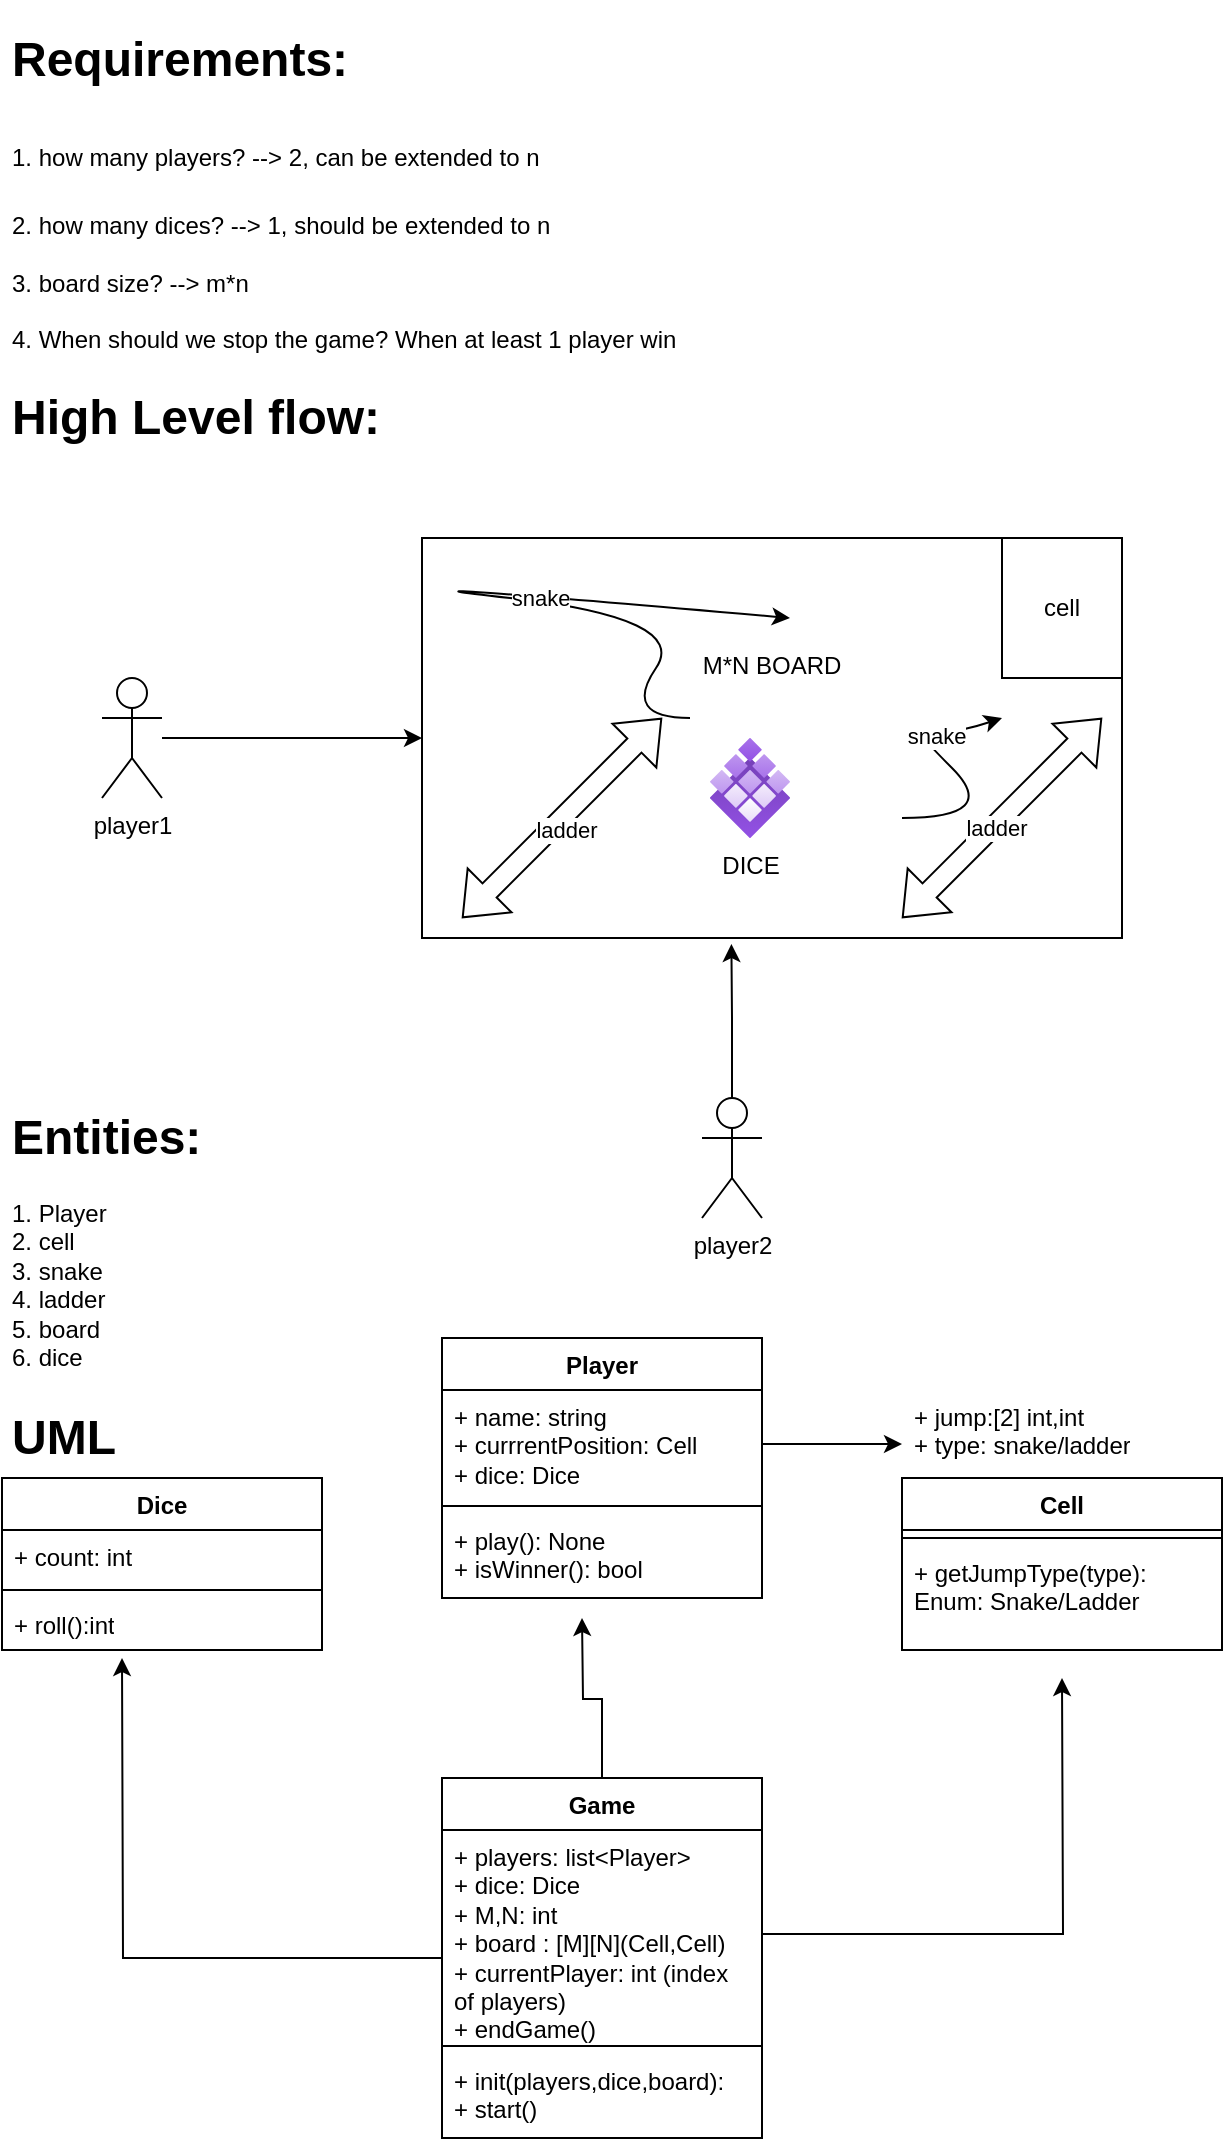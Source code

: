 <mxfile version="21.4.0" type="github">
  <diagram name="Page-1" id="3cL542mGt9Voy9gazgT4">
    <mxGraphModel dx="1710" dy="1020" grid="1" gridSize="10" guides="1" tooltips="1" connect="1" arrows="1" fold="1" page="1" pageScale="1" pageWidth="827" pageHeight="1169" math="0" shadow="0">
      <root>
        <mxCell id="0" />
        <mxCell id="1" parent="0" />
        <mxCell id="5wWQxlyxjnPXYl-LiN4J-1" value="&lt;h1&gt;&lt;span style=&quot;background-color: initial;&quot;&gt;Requirements:&lt;/span&gt;&lt;/h1&gt;&lt;h1&gt;&lt;span style=&quot;font-size: 12px; font-weight: 400;&quot;&gt;1. how many players? --&amp;gt; 2, can be extended to n&lt;/span&gt;&lt;/h1&gt;&lt;div&gt;&lt;span style=&quot;font-size: 12px; font-weight: 400;&quot;&gt;2. how many dices? --&amp;gt; 1, should be extended to n&lt;/span&gt;&lt;/div&gt;&lt;div&gt;&lt;span style=&quot;font-size: 12px; font-weight: 400;&quot;&gt;&lt;br&gt;&lt;/span&gt;&lt;/div&gt;&lt;div&gt;&lt;span style=&quot;font-size: 12px; font-weight: 400;&quot;&gt;3. board size? --&amp;gt; m*n&lt;/span&gt;&lt;/div&gt;&lt;div&gt;&lt;span style=&quot;font-size: 12px; font-weight: 400;&quot;&gt;&lt;br&gt;&lt;/span&gt;&lt;/div&gt;&lt;div&gt;&lt;span style=&quot;font-size: 12px; font-weight: 400;&quot;&gt;4. When should we stop the game? When at least 1 player win&lt;/span&gt;&lt;/div&gt;" style="text;html=1;strokeColor=none;fillColor=none;spacing=5;spacingTop=-20;whiteSpace=wrap;overflow=hidden;rounded=0;" vertex="1" parent="1">
          <mxGeometry x="20" y="21" width="360" height="179" as="geometry" />
        </mxCell>
        <mxCell id="5wWQxlyxjnPXYl-LiN4J-2" value="&lt;h1&gt;&lt;span style=&quot;background-color: initial;&quot;&gt;High Level flow:&lt;/span&gt;&lt;/h1&gt;" style="text;html=1;strokeColor=none;fillColor=none;spacing=5;spacingTop=-20;whiteSpace=wrap;overflow=hidden;rounded=0;" vertex="1" parent="1">
          <mxGeometry x="20" y="200" width="510" height="50" as="geometry" />
        </mxCell>
        <mxCell id="5wWQxlyxjnPXYl-LiN4J-11" style="edgeStyle=orthogonalEdgeStyle;rounded=0;orthogonalLoop=1;jettySize=auto;html=1;entryX=0.442;entryY=1.015;entryDx=0;entryDy=0;entryPerimeter=0;" edge="1" parent="1" source="5wWQxlyxjnPXYl-LiN4J-3" target="5wWQxlyxjnPXYl-LiN4J-8">
          <mxGeometry relative="1" as="geometry" />
        </mxCell>
        <mxCell id="5wWQxlyxjnPXYl-LiN4J-3" value="player2" style="shape=umlActor;verticalLabelPosition=bottom;verticalAlign=top;html=1;outlineConnect=0;" vertex="1" parent="1">
          <mxGeometry x="370" y="560" width="30" height="60" as="geometry" />
        </mxCell>
        <mxCell id="5wWQxlyxjnPXYl-LiN4J-10" style="edgeStyle=orthogonalEdgeStyle;rounded=0;orthogonalLoop=1;jettySize=auto;html=1;" edge="1" parent="1" source="5wWQxlyxjnPXYl-LiN4J-4" target="5wWQxlyxjnPXYl-LiN4J-8">
          <mxGeometry relative="1" as="geometry" />
        </mxCell>
        <mxCell id="5wWQxlyxjnPXYl-LiN4J-4" value="player1" style="shape=umlActor;verticalLabelPosition=bottom;verticalAlign=top;html=1;outlineConnect=0;" vertex="1" parent="1">
          <mxGeometry x="70" y="350" width="30" height="60" as="geometry" />
        </mxCell>
        <mxCell id="5wWQxlyxjnPXYl-LiN4J-8" value="M*N BOARD&lt;br&gt;&lt;br&gt;&lt;br&gt;&lt;br&gt;&lt;br&gt;&lt;br&gt;" style="rounded=0;whiteSpace=wrap;html=1;" vertex="1" parent="1">
          <mxGeometry x="230" y="280" width="350" height="200" as="geometry" />
        </mxCell>
        <mxCell id="5wWQxlyxjnPXYl-LiN4J-9" value="DICE" style="image;sketch=0;aspect=fixed;html=1;points=[];align=center;fontSize=12;image=img/lib/mscae/DC_OS.svg;" vertex="1" parent="1">
          <mxGeometry x="374" y="380" width="40" height="50" as="geometry" />
        </mxCell>
        <mxCell id="5wWQxlyxjnPXYl-LiN4J-12" value="" style="curved=1;endArrow=classic;html=1;rounded=0;" edge="1" parent="1">
          <mxGeometry width="50" height="50" relative="1" as="geometry">
            <mxPoint x="470" y="420" as="sourcePoint" />
            <mxPoint x="520" y="370" as="targetPoint" />
            <Array as="points">
              <mxPoint x="520" y="420" />
              <mxPoint x="470" y="370" />
              <mxPoint x="490" y="380" />
            </Array>
          </mxGeometry>
        </mxCell>
        <mxCell id="5wWQxlyxjnPXYl-LiN4J-21" value="snake" style="edgeLabel;html=1;align=center;verticalAlign=middle;resizable=0;points=[];" vertex="1" connectable="0" parent="5wWQxlyxjnPXYl-LiN4J-12">
          <mxGeometry x="0.597" relative="1" as="geometry">
            <mxPoint as="offset" />
          </mxGeometry>
        </mxCell>
        <mxCell id="5wWQxlyxjnPXYl-LiN4J-13" value="" style="curved=1;endArrow=classic;html=1;rounded=0;" edge="1" parent="1">
          <mxGeometry width="50" height="50" relative="1" as="geometry">
            <mxPoint x="364" y="370" as="sourcePoint" />
            <mxPoint x="414" y="320" as="targetPoint" />
            <Array as="points">
              <mxPoint x="330" y="370" />
              <mxPoint x="364" y="320" />
              <mxPoint x="184" y="300" />
            </Array>
          </mxGeometry>
        </mxCell>
        <mxCell id="5wWQxlyxjnPXYl-LiN4J-20" value="snake" style="edgeLabel;html=1;align=center;verticalAlign=middle;resizable=0;points=[];" vertex="1" connectable="0" parent="5wWQxlyxjnPXYl-LiN4J-13">
          <mxGeometry x="0.503" y="-1" relative="1" as="geometry">
            <mxPoint as="offset" />
          </mxGeometry>
        </mxCell>
        <mxCell id="5wWQxlyxjnPXYl-LiN4J-14" value="" style="shape=flexArrow;endArrow=classic;startArrow=classic;html=1;rounded=0;" edge="1" parent="1">
          <mxGeometry width="100" height="100" relative="1" as="geometry">
            <mxPoint x="250" y="470" as="sourcePoint" />
            <mxPoint x="350" y="370" as="targetPoint" />
          </mxGeometry>
        </mxCell>
        <mxCell id="5wWQxlyxjnPXYl-LiN4J-19" value="ladder" style="edgeLabel;html=1;align=center;verticalAlign=middle;resizable=0;points=[];" vertex="1" connectable="0" parent="5wWQxlyxjnPXYl-LiN4J-14">
          <mxGeometry x="-0.03" y="-4" relative="1" as="geometry">
            <mxPoint y="1" as="offset" />
          </mxGeometry>
        </mxCell>
        <mxCell id="5wWQxlyxjnPXYl-LiN4J-15" value="" style="shape=flexArrow;endArrow=classic;startArrow=classic;html=1;rounded=0;" edge="1" parent="1">
          <mxGeometry width="100" height="100" relative="1" as="geometry">
            <mxPoint x="470" y="470" as="sourcePoint" />
            <mxPoint x="570" y="370" as="targetPoint" />
          </mxGeometry>
        </mxCell>
        <mxCell id="5wWQxlyxjnPXYl-LiN4J-18" value="ladder&lt;br&gt;" style="edgeLabel;html=1;align=center;verticalAlign=middle;resizable=0;points=[];" vertex="1" connectable="0" parent="5wWQxlyxjnPXYl-LiN4J-15">
          <mxGeometry x="-0.08" y="-1" relative="1" as="geometry">
            <mxPoint as="offset" />
          </mxGeometry>
        </mxCell>
        <mxCell id="5wWQxlyxjnPXYl-LiN4J-16" value="&lt;h1&gt;Entities:&lt;/h1&gt;&lt;div&gt;1. Player&lt;/div&gt;&lt;div&gt;2. cell&lt;/div&gt;&lt;div&gt;3. snake&lt;/div&gt;&lt;div&gt;4. ladder&lt;/div&gt;&lt;div&gt;5. board&lt;/div&gt;&lt;div&gt;6. dice&lt;/div&gt;" style="text;html=1;strokeColor=none;fillColor=none;spacing=5;spacingTop=-20;whiteSpace=wrap;overflow=hidden;rounded=0;" vertex="1" parent="1">
          <mxGeometry x="20" y="560" width="120" height="150" as="geometry" />
        </mxCell>
        <mxCell id="5wWQxlyxjnPXYl-LiN4J-17" value="cell" style="rounded=0;whiteSpace=wrap;html=1;" vertex="1" parent="1">
          <mxGeometry x="520" y="280" width="60" height="70" as="geometry" />
        </mxCell>
        <mxCell id="5wWQxlyxjnPXYl-LiN4J-22" value="&lt;h1&gt;UML&lt;/h1&gt;" style="text;html=1;strokeColor=none;fillColor=none;spacing=5;spacingTop=-20;whiteSpace=wrap;overflow=hidden;rounded=0;" vertex="1" parent="1">
          <mxGeometry x="20" y="710" width="80" height="40" as="geometry" />
        </mxCell>
        <mxCell id="5wWQxlyxjnPXYl-LiN4J-26" value="Player" style="swimlane;fontStyle=1;align=center;verticalAlign=top;childLayout=stackLayout;horizontal=1;startSize=26;horizontalStack=0;resizeParent=1;resizeParentMax=0;resizeLast=0;collapsible=1;marginBottom=0;whiteSpace=wrap;html=1;" vertex="1" parent="1">
          <mxGeometry x="240" y="680" width="160" height="130" as="geometry" />
        </mxCell>
        <mxCell id="5wWQxlyxjnPXYl-LiN4J-27" value="+ name: string&lt;br&gt;+ currrentPosition: Cell&lt;br&gt;+ dice: Dice" style="text;strokeColor=none;fillColor=none;align=left;verticalAlign=top;spacingLeft=4;spacingRight=4;overflow=hidden;rotatable=0;points=[[0,0.5],[1,0.5]];portConstraint=eastwest;whiteSpace=wrap;html=1;" vertex="1" parent="5wWQxlyxjnPXYl-LiN4J-26">
          <mxGeometry y="26" width="160" height="54" as="geometry" />
        </mxCell>
        <mxCell id="5wWQxlyxjnPXYl-LiN4J-28" value="" style="line;strokeWidth=1;fillColor=none;align=left;verticalAlign=middle;spacingTop=-1;spacingLeft=3;spacingRight=3;rotatable=0;labelPosition=right;points=[];portConstraint=eastwest;strokeColor=inherit;" vertex="1" parent="5wWQxlyxjnPXYl-LiN4J-26">
          <mxGeometry y="80" width="160" height="8" as="geometry" />
        </mxCell>
        <mxCell id="5wWQxlyxjnPXYl-LiN4J-29" value="+ play(): None&lt;br&gt;+ isWinner(): bool" style="text;strokeColor=none;fillColor=none;align=left;verticalAlign=top;spacingLeft=4;spacingRight=4;overflow=hidden;rotatable=0;points=[[0,0.5],[1,0.5]];portConstraint=eastwest;whiteSpace=wrap;html=1;" vertex="1" parent="5wWQxlyxjnPXYl-LiN4J-26">
          <mxGeometry y="88" width="160" height="42" as="geometry" />
        </mxCell>
        <mxCell id="5wWQxlyxjnPXYl-LiN4J-30" value="Cell" style="swimlane;fontStyle=1;align=center;verticalAlign=top;childLayout=stackLayout;horizontal=1;startSize=26;horizontalStack=0;resizeParent=1;resizeParentMax=0;resizeLast=0;collapsible=1;marginBottom=0;whiteSpace=wrap;html=1;" vertex="1" parent="1">
          <mxGeometry x="470" y="750" width="160" height="86" as="geometry" />
        </mxCell>
        <mxCell id="5wWQxlyxjnPXYl-LiN4J-32" value="" style="line;strokeWidth=1;fillColor=none;align=left;verticalAlign=middle;spacingTop=-1;spacingLeft=3;spacingRight=3;rotatable=0;labelPosition=right;points=[];portConstraint=eastwest;strokeColor=inherit;" vertex="1" parent="5wWQxlyxjnPXYl-LiN4J-30">
          <mxGeometry y="26" width="160" height="8" as="geometry" />
        </mxCell>
        <mxCell id="5wWQxlyxjnPXYl-LiN4J-33" value="+ getJumpType(type): Enum: Snake/Ladder" style="text;strokeColor=none;fillColor=none;align=left;verticalAlign=top;spacingLeft=4;spacingRight=4;overflow=hidden;rotatable=0;points=[[0,0.5],[1,0.5]];portConstraint=eastwest;whiteSpace=wrap;html=1;" vertex="1" parent="5wWQxlyxjnPXYl-LiN4J-30">
          <mxGeometry y="34" width="160" height="52" as="geometry" />
        </mxCell>
        <mxCell id="5wWQxlyxjnPXYl-LiN4J-42" style="edgeStyle=orthogonalEdgeStyle;rounded=0;orthogonalLoop=1;jettySize=auto;html=1;" edge="1" parent="1" source="5wWQxlyxjnPXYl-LiN4J-27" target="5wWQxlyxjnPXYl-LiN4J-31">
          <mxGeometry relative="1" as="geometry" />
        </mxCell>
        <mxCell id="5wWQxlyxjnPXYl-LiN4J-43" value="Dice" style="swimlane;fontStyle=1;align=center;verticalAlign=top;childLayout=stackLayout;horizontal=1;startSize=26;horizontalStack=0;resizeParent=1;resizeParentMax=0;resizeLast=0;collapsible=1;marginBottom=0;whiteSpace=wrap;html=1;" vertex="1" parent="1">
          <mxGeometry x="20" y="750" width="160" height="86" as="geometry" />
        </mxCell>
        <mxCell id="5wWQxlyxjnPXYl-LiN4J-44" value="+ count: int" style="text;strokeColor=none;fillColor=none;align=left;verticalAlign=top;spacingLeft=4;spacingRight=4;overflow=hidden;rotatable=0;points=[[0,0.5],[1,0.5]];portConstraint=eastwest;whiteSpace=wrap;html=1;" vertex="1" parent="5wWQxlyxjnPXYl-LiN4J-43">
          <mxGeometry y="26" width="160" height="26" as="geometry" />
        </mxCell>
        <mxCell id="5wWQxlyxjnPXYl-LiN4J-45" value="" style="line;strokeWidth=1;fillColor=none;align=left;verticalAlign=middle;spacingTop=-1;spacingLeft=3;spacingRight=3;rotatable=0;labelPosition=right;points=[];portConstraint=eastwest;strokeColor=inherit;" vertex="1" parent="5wWQxlyxjnPXYl-LiN4J-43">
          <mxGeometry y="52" width="160" height="8" as="geometry" />
        </mxCell>
        <mxCell id="5wWQxlyxjnPXYl-LiN4J-46" value="+ roll():int" style="text;strokeColor=none;fillColor=none;align=left;verticalAlign=top;spacingLeft=4;spacingRight=4;overflow=hidden;rotatable=0;points=[[0,0.5],[1,0.5]];portConstraint=eastwest;whiteSpace=wrap;html=1;" vertex="1" parent="5wWQxlyxjnPXYl-LiN4J-43">
          <mxGeometry y="60" width="160" height="26" as="geometry" />
        </mxCell>
        <mxCell id="5wWQxlyxjnPXYl-LiN4J-55" style="edgeStyle=orthogonalEdgeStyle;rounded=0;orthogonalLoop=1;jettySize=auto;html=1;" edge="1" parent="1" source="5wWQxlyxjnPXYl-LiN4J-47">
          <mxGeometry relative="1" as="geometry">
            <mxPoint x="80" y="840" as="targetPoint" />
          </mxGeometry>
        </mxCell>
        <mxCell id="5wWQxlyxjnPXYl-LiN4J-59" style="edgeStyle=orthogonalEdgeStyle;rounded=0;orthogonalLoop=1;jettySize=auto;html=1;" edge="1" parent="1" source="5wWQxlyxjnPXYl-LiN4J-47">
          <mxGeometry relative="1" as="geometry">
            <mxPoint x="310" y="820" as="targetPoint" />
          </mxGeometry>
        </mxCell>
        <mxCell id="5wWQxlyxjnPXYl-LiN4J-47" value="Game" style="swimlane;fontStyle=1;align=center;verticalAlign=top;childLayout=stackLayout;horizontal=1;startSize=26;horizontalStack=0;resizeParent=1;resizeParentMax=0;resizeLast=0;collapsible=1;marginBottom=0;whiteSpace=wrap;html=1;" vertex="1" parent="1">
          <mxGeometry x="240" y="900" width="160" height="180" as="geometry" />
        </mxCell>
        <mxCell id="5wWQxlyxjnPXYl-LiN4J-60" style="edgeStyle=orthogonalEdgeStyle;rounded=0;orthogonalLoop=1;jettySize=auto;html=1;" edge="1" parent="5wWQxlyxjnPXYl-LiN4J-47" source="5wWQxlyxjnPXYl-LiN4J-48">
          <mxGeometry relative="1" as="geometry">
            <mxPoint x="310" y="-50" as="targetPoint" />
          </mxGeometry>
        </mxCell>
        <mxCell id="5wWQxlyxjnPXYl-LiN4J-48" value="+ players: list&amp;lt;Player&amp;gt;&lt;br&gt;+ dice: Dice&lt;br&gt;+ M,N: int&lt;br&gt;+ board : [M][N](Cell,Cell)&lt;br&gt;+ currentPlayer: int (index of players)&lt;br&gt;+ endGame()" style="text;strokeColor=none;fillColor=none;align=left;verticalAlign=top;spacingLeft=4;spacingRight=4;overflow=hidden;rotatable=0;points=[[0,0.5],[1,0.5]];portConstraint=eastwest;whiteSpace=wrap;html=1;" vertex="1" parent="5wWQxlyxjnPXYl-LiN4J-47">
          <mxGeometry y="26" width="160" height="104" as="geometry" />
        </mxCell>
        <mxCell id="5wWQxlyxjnPXYl-LiN4J-49" value="" style="line;strokeWidth=1;fillColor=none;align=left;verticalAlign=middle;spacingTop=-1;spacingLeft=3;spacingRight=3;rotatable=0;labelPosition=right;points=[];portConstraint=eastwest;strokeColor=inherit;" vertex="1" parent="5wWQxlyxjnPXYl-LiN4J-47">
          <mxGeometry y="130" width="160" height="8" as="geometry" />
        </mxCell>
        <mxCell id="5wWQxlyxjnPXYl-LiN4J-50" value="+ init(players,dice,board):&lt;br&gt;+ start()" style="text;strokeColor=none;fillColor=none;align=left;verticalAlign=top;spacingLeft=4;spacingRight=4;overflow=hidden;rotatable=0;points=[[0,0.5],[1,0.5]];portConstraint=eastwest;whiteSpace=wrap;html=1;" vertex="1" parent="5wWQxlyxjnPXYl-LiN4J-47">
          <mxGeometry y="138" width="160" height="42" as="geometry" />
        </mxCell>
        <mxCell id="5wWQxlyxjnPXYl-LiN4J-31" value="+ jump:[2] int,int&lt;br&gt;+ type: snake/ladder" style="text;strokeColor=none;fillColor=none;align=left;verticalAlign=top;spacingLeft=4;spacingRight=4;overflow=hidden;rotatable=0;points=[[0,0.5],[1,0.5]];portConstraint=eastwest;whiteSpace=wrap;html=1;" vertex="1" parent="1">
          <mxGeometry x="470" y="706" width="160" height="54" as="geometry" />
        </mxCell>
      </root>
    </mxGraphModel>
  </diagram>
</mxfile>
